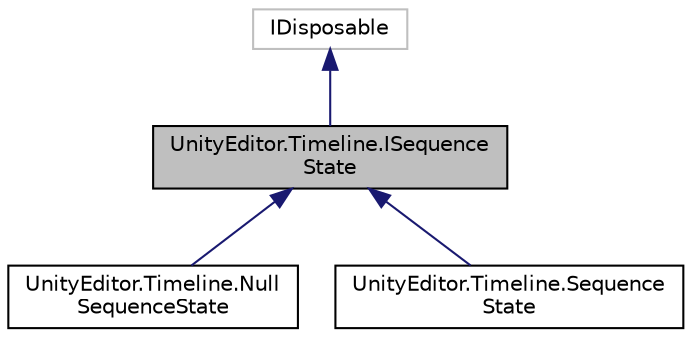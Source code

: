 digraph "UnityEditor.Timeline.ISequenceState"
{
 // LATEX_PDF_SIZE
  edge [fontname="Helvetica",fontsize="10",labelfontname="Helvetica",labelfontsize="10"];
  node [fontname="Helvetica",fontsize="10",shape=record];
  Node1 [label="UnityEditor.Timeline.ISequence\lState",height=0.2,width=0.4,color="black", fillcolor="grey75", style="filled", fontcolor="black",tooltip=" "];
  Node2 -> Node1 [dir="back",color="midnightblue",fontsize="10",style="solid",fontname="Helvetica"];
  Node2 [label="IDisposable",height=0.2,width=0.4,color="grey75", fillcolor="white", style="filled",tooltip=" "];
  Node1 -> Node3 [dir="back",color="midnightblue",fontsize="10",style="solid",fontname="Helvetica"];
  Node3 [label="UnityEditor.Timeline.Null\lSequenceState",height=0.2,width=0.4,color="black", fillcolor="white", style="filled",URL="$class_unity_editor_1_1_timeline_1_1_null_sequence_state.html",tooltip=" "];
  Node1 -> Node4 [dir="back",color="midnightblue",fontsize="10",style="solid",fontname="Helvetica"];
  Node4 [label="UnityEditor.Timeline.Sequence\lState",height=0.2,width=0.4,color="black", fillcolor="white", style="filled",URL="$class_unity_editor_1_1_timeline_1_1_sequence_state.html",tooltip=" "];
}
